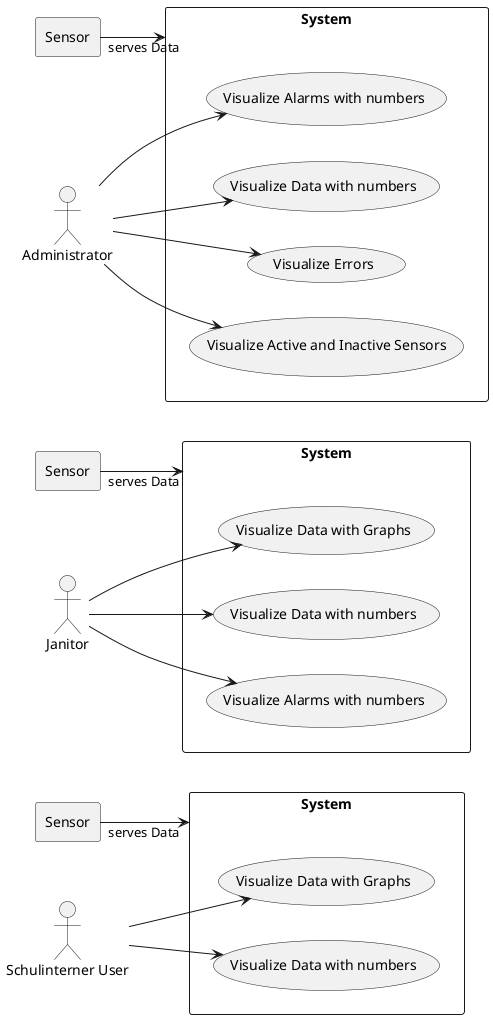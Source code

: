 @startuml
'https://plantuml.com/sequence-diagram

'UCD 1 -------------------------

left to right direction
actor "Schulinterner User" as user
rectangle System {
  usecase "Visualize Data with Graphs" as UC1
  usecase "Visualize Data with numbers" as UC2
}

rectangle Sensor {

}

user --> UC1
user --> UC2
Sensor "serves Data" --> System

'UCD 2 -------------------------

actor "Janitor" as Janitor
rectangle System as System2 {
  usecase "Visualize Data with Graphs" as UC12
  usecase "Visualize Data with numbers" as UC22
  usecase "Visualize Alarms with numbers" as UC32
}

rectangle Sensor as Sensor2 {

}

Janitor --> UC12
Janitor --> UC22
Janitor --> UC32
Sensor2 "serves Data" --> System2

'UCD 3 -------------------------

actor "Administrator" as Administrator
rectangle System as System3 {
  usecase "Visualize Alarms with numbers" as UC13
  usecase "Visualize Data with numbers" as UC23
  usecase "Visualize Errors" as UC33
  usecase "Visualize Active and Inactive Sensors" as UC43
}

rectangle Sensor as Sensor3 {

}

Administrator --> UC13
Administrator --> UC23
Administrator --> UC33
Administrator --> UC43
Sensor3 "serves Data" --> System3
@enduml